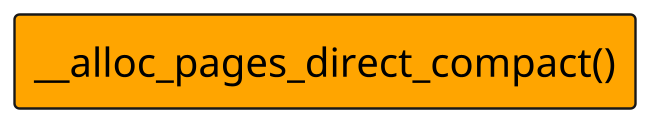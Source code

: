 @startuml
scale 2/1

skinparam Component {
    Style rectangle
    FontSize 20
    BorderThickness 1.2
    BackgroundColor Orange
}

[__alloc_pages_direct_compact()]
@enduml
